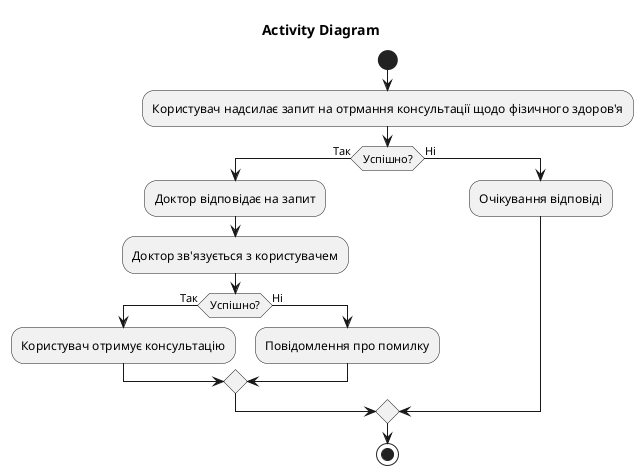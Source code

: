 @startuml
title Activity Diagram 

start
:Користувач надсилає запит на отрмання консультації щодо фізичного здоров'я;
if (Успішно?) then (Так)
  :Доктор відповідає на запит;
  :Доктор зв'язується з користувачем;
  if (Успішно?) then (Так)
    :Користувач отримує консультацію;
  else (Ні)
    :Повідомлення про помилку;
  endif
else (Ні)
  :Очікування відповіді;
endif
stop

@enduml